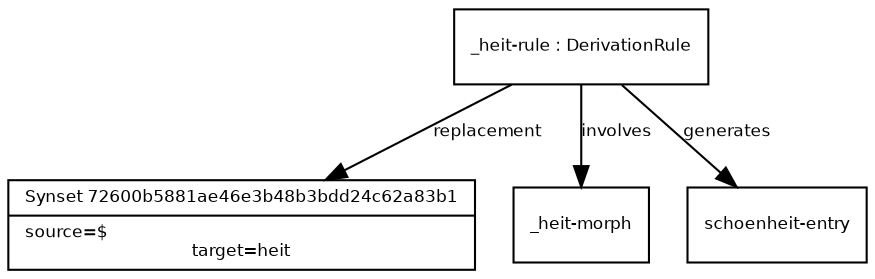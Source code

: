 digraph G {
  fontname = "Bitstream Vera Sans"
    fontsize = 8

    node [
      fontname = "Bitstream Vera Sans"
      fontsize = 8
      shape = "record"
    ]

    edge [
      fontname = "Bitstream Vera Sans"
      fontsize = 8
    ]
 
Synset72600b5881ae46e3b48b3bdd24c62a83b1 [ label="{Synset 72600b5881ae46e3b48b3bdd24c62a83b1|source=$\ltarget=heit}" ]
_heitrule -> Synset72600b5881ae46e3b48b3bdd24c62a83b1 [ label="replacement" ] 
_heitmorph [ label="{_heit-morph}" ]
_heitrule -> _heitmorph [ label="involves" ] 
schoenheitentry [ label="{schoenheit-entry}" ]
_heitrule -> schoenheitentry [ label="generates" ] 
_heitrule [ label="{_heit-rule : DerivationRule}" ]
}
